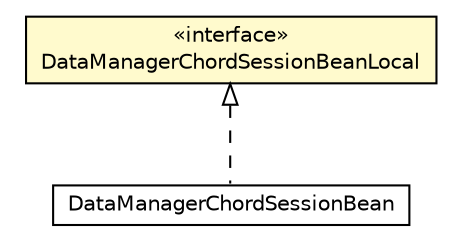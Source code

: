 #!/usr/local/bin/dot
#
# Class diagram 
# Generated by UMLGraph version R5_6-24-gf6e263 (http://www.umlgraph.org/)
#

digraph G {
	edge [fontname="Helvetica",fontsize=10,labelfontname="Helvetica",labelfontsize=10];
	node [fontname="Helvetica",fontsize=10,shape=plaintext];
	nodesep=0.25;
	ranksep=0.5;
	// org.unict.ing.pds.dhtdb.datamanager.DataManagerChordSessionBeanLocal
	c994 [label=<<table title="org.unict.ing.pds.dhtdb.datamanager.DataManagerChordSessionBeanLocal" border="0" cellborder="1" cellspacing="0" cellpadding="2" port="p" bgcolor="lemonChiffon" href="./DataManagerChordSessionBeanLocal.html">
		<tr><td><table border="0" cellspacing="0" cellpadding="1">
<tr><td align="center" balign="center"> &#171;interface&#187; </td></tr>
<tr><td align="center" balign="center"> DataManagerChordSessionBeanLocal </td></tr>
		</table></td></tr>
		</table>>, URL="./DataManagerChordSessionBeanLocal.html", fontname="Helvetica", fontcolor="black", fontsize=10.0];
	// org.unict.ing.pds.dhtdb.datamanager.DataManagerChordSessionBean
	c995 [label=<<table title="org.unict.ing.pds.dhtdb.datamanager.DataManagerChordSessionBean" border="0" cellborder="1" cellspacing="0" cellpadding="2" port="p" href="./DataManagerChordSessionBean.html">
		<tr><td><table border="0" cellspacing="0" cellpadding="1">
<tr><td align="center" balign="center"> DataManagerChordSessionBean </td></tr>
		</table></td></tr>
		</table>>, URL="./DataManagerChordSessionBean.html", fontname="Helvetica", fontcolor="black", fontsize=10.0];
	//org.unict.ing.pds.dhtdb.datamanager.DataManagerChordSessionBean implements org.unict.ing.pds.dhtdb.datamanager.DataManagerChordSessionBeanLocal
	c994:p -> c995:p [dir=back,arrowtail=empty,style=dashed];
}

